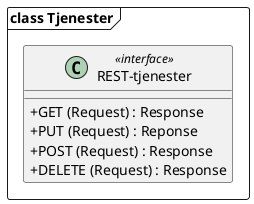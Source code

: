 @startuml
skinparam classAttributeIconSize 0

package "class Tjenester" <<Frame>> {

class REST-tjenester << interface >> {
  +GET (Request) : Response
  +PUT (Request) : Reponse
  +POST (Request) : Response
  +DELETE (Request) : Response
}

}
@enduml
